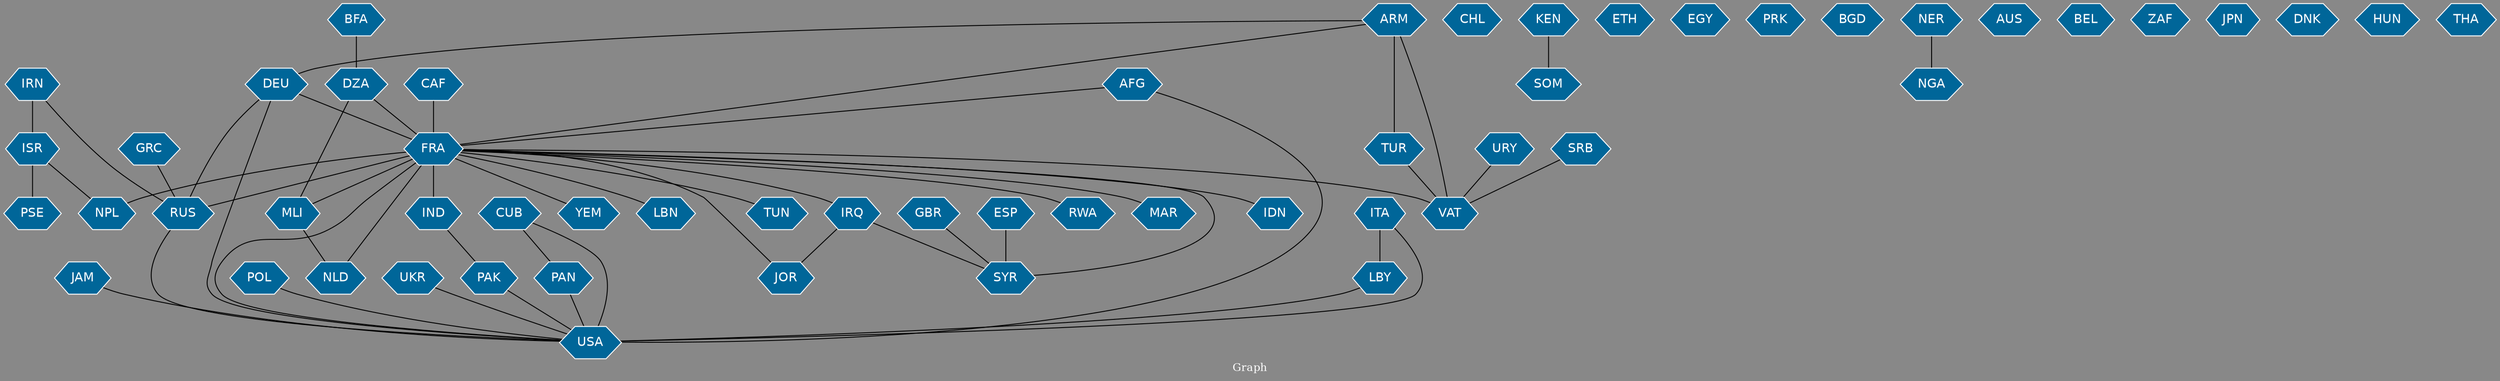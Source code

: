 // Countries together in item graph
graph {
	graph [bgcolor="#888888" fontcolor=white fontsize=12 label="Graph" outputorder=edgesfirst overlap=prism]
	node [color=white fillcolor="#006699" fontcolor=white fontname=Helvetica shape=hexagon style=filled]
	edge [arrowhead=open color=black fontcolor=white fontname=Courier fontsize=12]
		GBR [label=GBR]
		CHL [label=CHL]
		DEU [label=DEU]
		NPL [label=NPL]
		FRA [label=FRA]
		ARM [label=ARM]
		GRC [label=GRC]
		RUS [label=RUS]
		DZA [label=DZA]
		BFA [label=BFA]
		SOM [label=SOM]
		ETH [label=ETH]
		SYR [label=SYR]
		EGY [label=EGY]
		USA [label=USA]
		IRQ [label=IRQ]
		IDN [label=IDN]
		TUR [label=TUR]
		PRK [label=PRK]
		PAN [label=PAN]
		CUB [label=CUB]
		BGD [label=BGD]
		JAM [label=JAM]
		YEM [label=YEM]
		IND [label=IND]
		NGA [label=NGA]
		VAT [label=VAT]
		KEN [label=KEN]
		AUS [label=AUS]
		IRN [label=IRN]
		MLI [label=MLI]
		CAF [label=CAF]
		ESP [label=ESP]
		AFG [label=AFG]
		BEL [label=BEL]
		ZAF [label=ZAF]
		LBY [label=LBY]
		ITA [label=ITA]
		LBN [label=LBN]
		POL [label=POL]
		ISR [label=ISR]
		PSE [label=PSE]
		TUN [label=TUN]
		UKR [label=UKR]
		JOR [label=JOR]
		RWA [label=RWA]
		JPN [label=JPN]
		PAK [label=PAK]
		URY [label=URY]
		DNK [label=DNK]
		MAR [label=MAR]
		NLD [label=NLD]
		HUN [label=HUN]
		SRB [label=SRB]
		THA [label=THA]
		NER [label=NER]
			GRC -- RUS [weight=1]
			IRN -- RUS [weight=1]
			FRA -- VAT [weight=3]
			DEU -- FRA [weight=3]
			JAM -- USA [weight=1]
			FRA -- IDN [weight=7]
			DEU -- RUS [weight=1]
			IND -- PAK [weight=1]
			FRA -- JOR [weight=1]
			PAK -- USA [weight=2]
			CUB -- PAN [weight=3]
			FRA -- USA [weight=1]
			ITA -- LBY [weight=2]
			FRA -- RWA [weight=1]
			LBY -- USA [weight=1]
			NER -- NGA [weight=1]
			FRA -- IRQ [weight=3]
			ISR -- PSE [weight=4]
			ARM -- TUR [weight=2]
			URY -- VAT [weight=1]
			BFA -- DZA [weight=2]
			FRA -- NLD [weight=1]
			POL -- USA [weight=1]
			FRA -- MAR [weight=1]
			MLI -- NLD [weight=1]
			FRA -- IND [weight=1]
			DZA -- FRA [weight=1]
			FRA -- SYR [weight=3]
			TUR -- VAT [weight=2]
			IRQ -- JOR [weight=1]
			RUS -- USA [weight=1]
			DEU -- USA [weight=1]
			IRN -- ISR [weight=2]
			IRQ -- SYR [weight=2]
			FRA -- RUS [weight=1]
			ESP -- SYR [weight=1]
			CUB -- USA [weight=8]
			SRB -- VAT [weight=1]
			FRA -- YEM [weight=2]
			PAN -- USA [weight=3]
			UKR -- USA [weight=1]
			ISR -- NPL [weight=1]
			KEN -- SOM [weight=3]
			FRA -- LBN [weight=1]
			AFG -- FRA [weight=1]
			FRA -- MLI [weight=2]
			ITA -- USA [weight=1]
			FRA -- NPL [weight=19]
			ARM -- VAT [weight=3]
			DZA -- MLI [weight=1]
			FRA -- TUN [weight=2]
			ARM -- FRA [weight=1]
			ARM -- DEU [weight=1]
			CAF -- FRA [weight=3]
			AFG -- USA [weight=1]
			GBR -- SYR [weight=1]
}